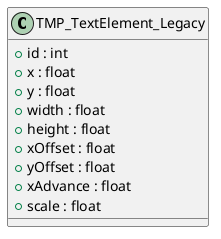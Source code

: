 @startuml
class TMP_TextElement_Legacy {
    + id : int
    + x : float
    + y : float
    + width : float
    + height : float
    + xOffset : float
    + yOffset : float
    + xAdvance : float
    + scale : float
}
@enduml
